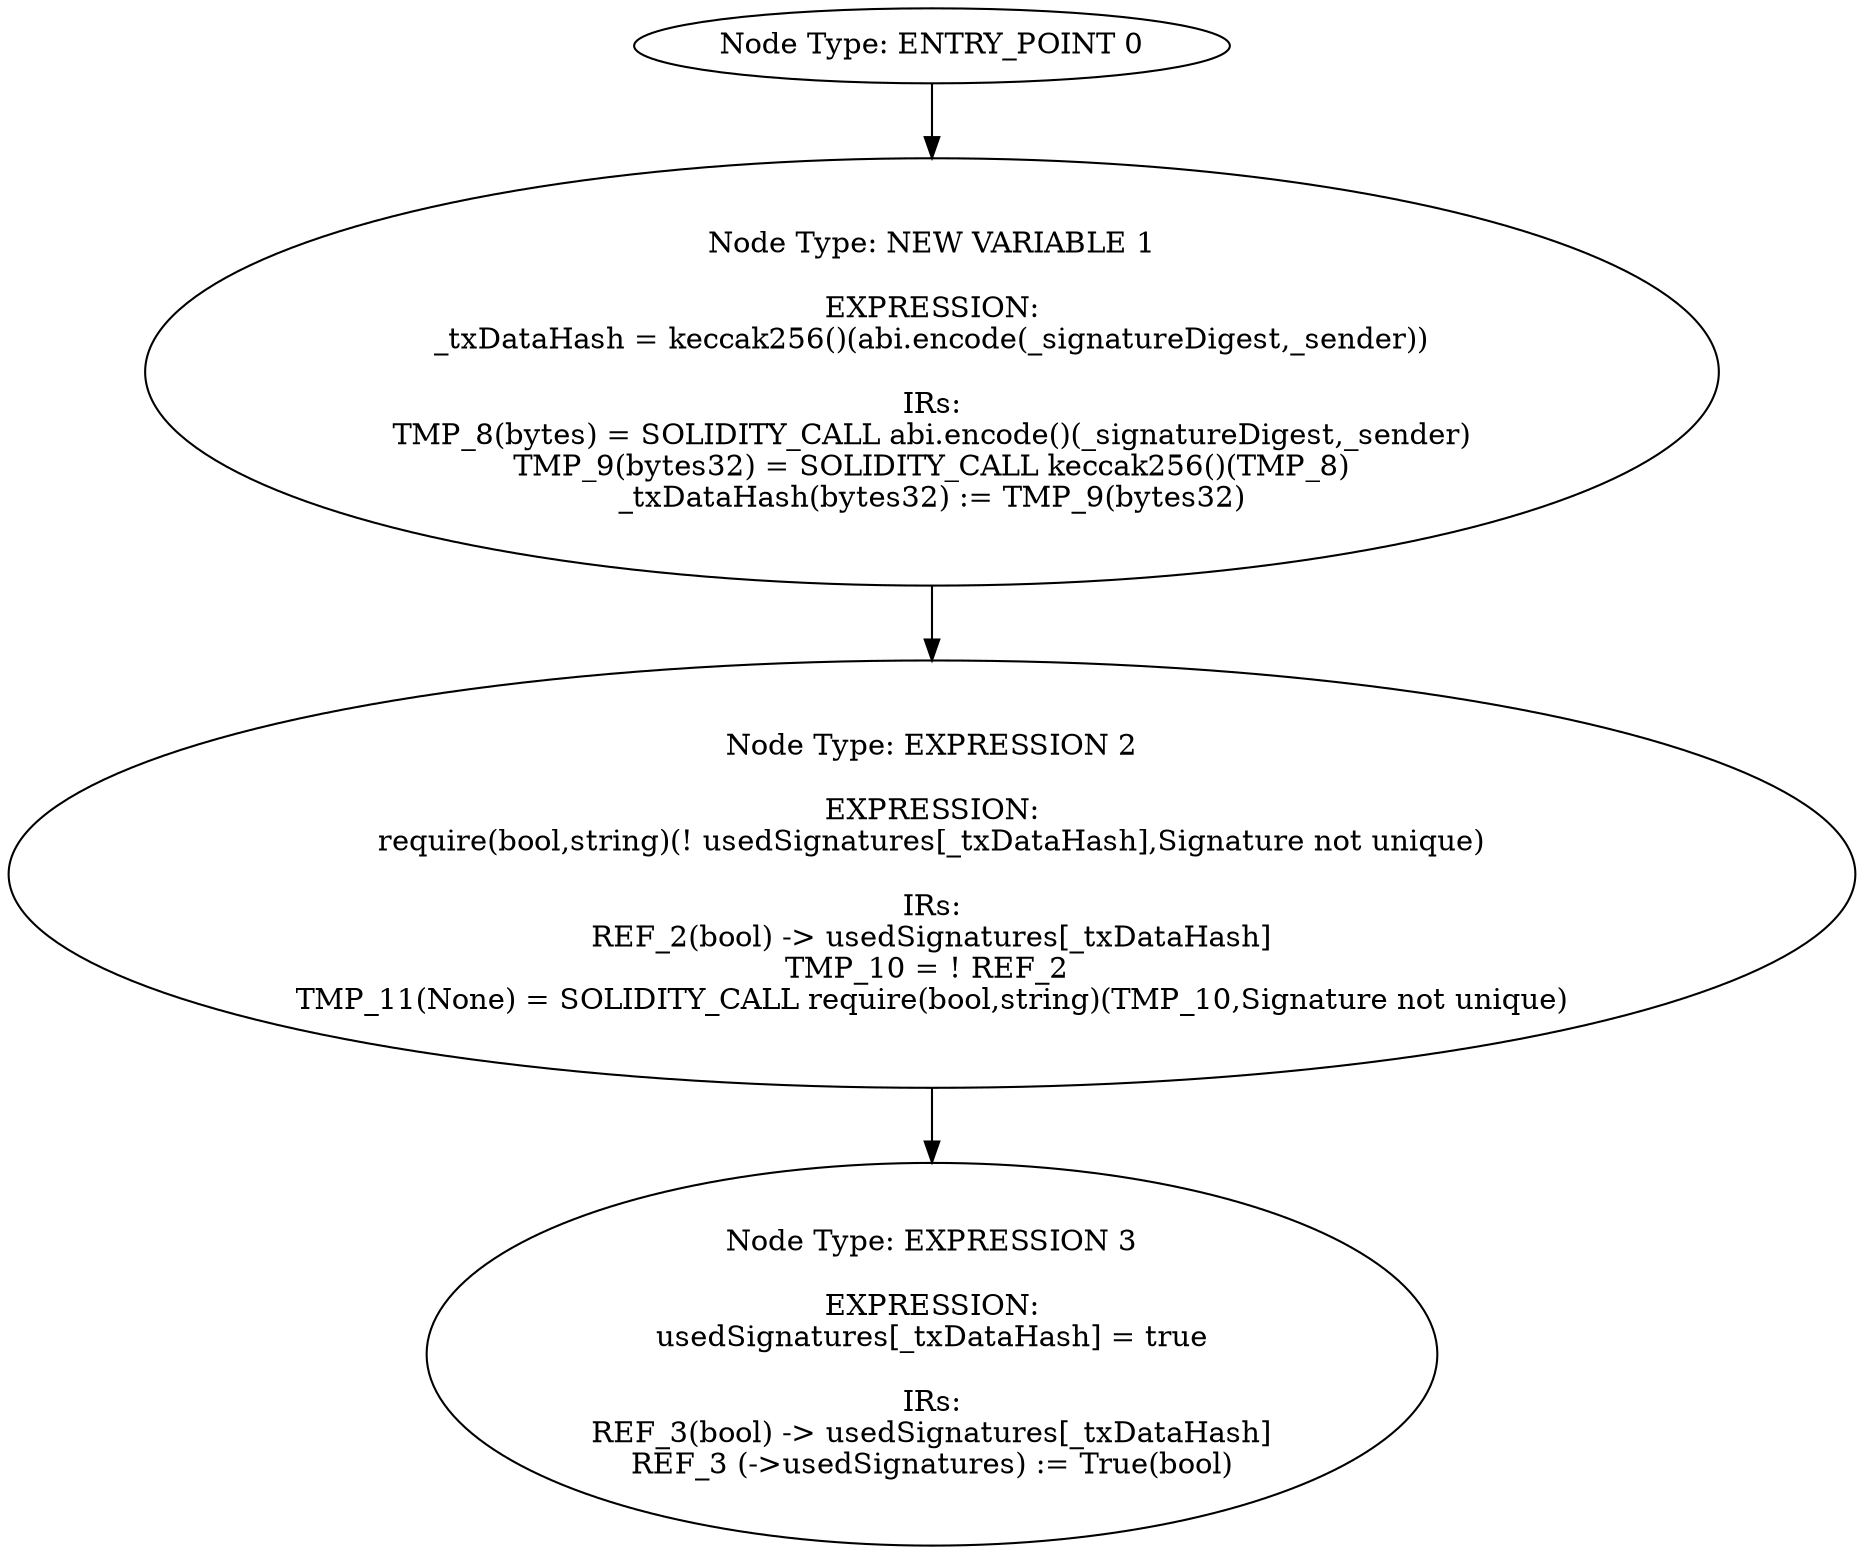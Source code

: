 digraph{
0[label="Node Type: ENTRY_POINT 0
"];
0->1;
1[label="Node Type: NEW VARIABLE 1

EXPRESSION:
_txDataHash = keccak256()(abi.encode(_signatureDigest,_sender))

IRs:
TMP_8(bytes) = SOLIDITY_CALL abi.encode()(_signatureDigest,_sender)
TMP_9(bytes32) = SOLIDITY_CALL keccak256()(TMP_8)
_txDataHash(bytes32) := TMP_9(bytes32)"];
1->2;
2[label="Node Type: EXPRESSION 2

EXPRESSION:
require(bool,string)(! usedSignatures[_txDataHash],Signature not unique)

IRs:
REF_2(bool) -> usedSignatures[_txDataHash]
TMP_10 = ! REF_2 
TMP_11(None) = SOLIDITY_CALL require(bool,string)(TMP_10,Signature not unique)"];
2->3;
3[label="Node Type: EXPRESSION 3

EXPRESSION:
usedSignatures[_txDataHash] = true

IRs:
REF_3(bool) -> usedSignatures[_txDataHash]
REF_3 (->usedSignatures) := True(bool)"];
}
